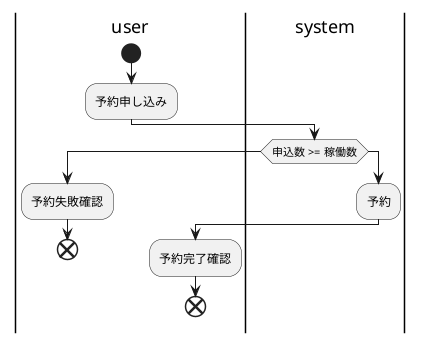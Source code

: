@startuml
|user|
start
:予約申し込み;
|system|
if (申込数 >= 稼働数)
|user|
:予約失敗確認;
end
else 
|system|
:予約;
|user|
:予約完了確認;
end

@enduml